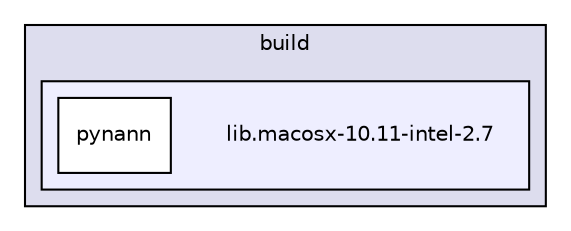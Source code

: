 digraph "build/lib.macosx-10.11-intel-2.7" {
  compound=true
  node [ fontsize="10", fontname="Helvetica"];
  edge [ labelfontsize="10", labelfontname="Helvetica"];
  subgraph clusterdir_4fef79e7177ba769987a8da36c892c5f {
    graph [ bgcolor="#ddddee", pencolor="black", label="build" fontname="Helvetica", fontsize="10", URL="dir_4fef79e7177ba769987a8da36c892c5f.html"]
  subgraph clusterdir_771acad674e5730342a5b09263a2898e {
    graph [ bgcolor="#eeeeff", pencolor="black", label="" URL="dir_771acad674e5730342a5b09263a2898e.html"];
    dir_771acad674e5730342a5b09263a2898e [shape=plaintext label="lib.macosx-10.11-intel-2.7"];
    dir_0fdcc4eee966afe591fb795a9035c173 [shape=box label="pynann" color="black" fillcolor="white" style="filled" URL="dir_0fdcc4eee966afe591fb795a9035c173.html"];
  }
  }
}
